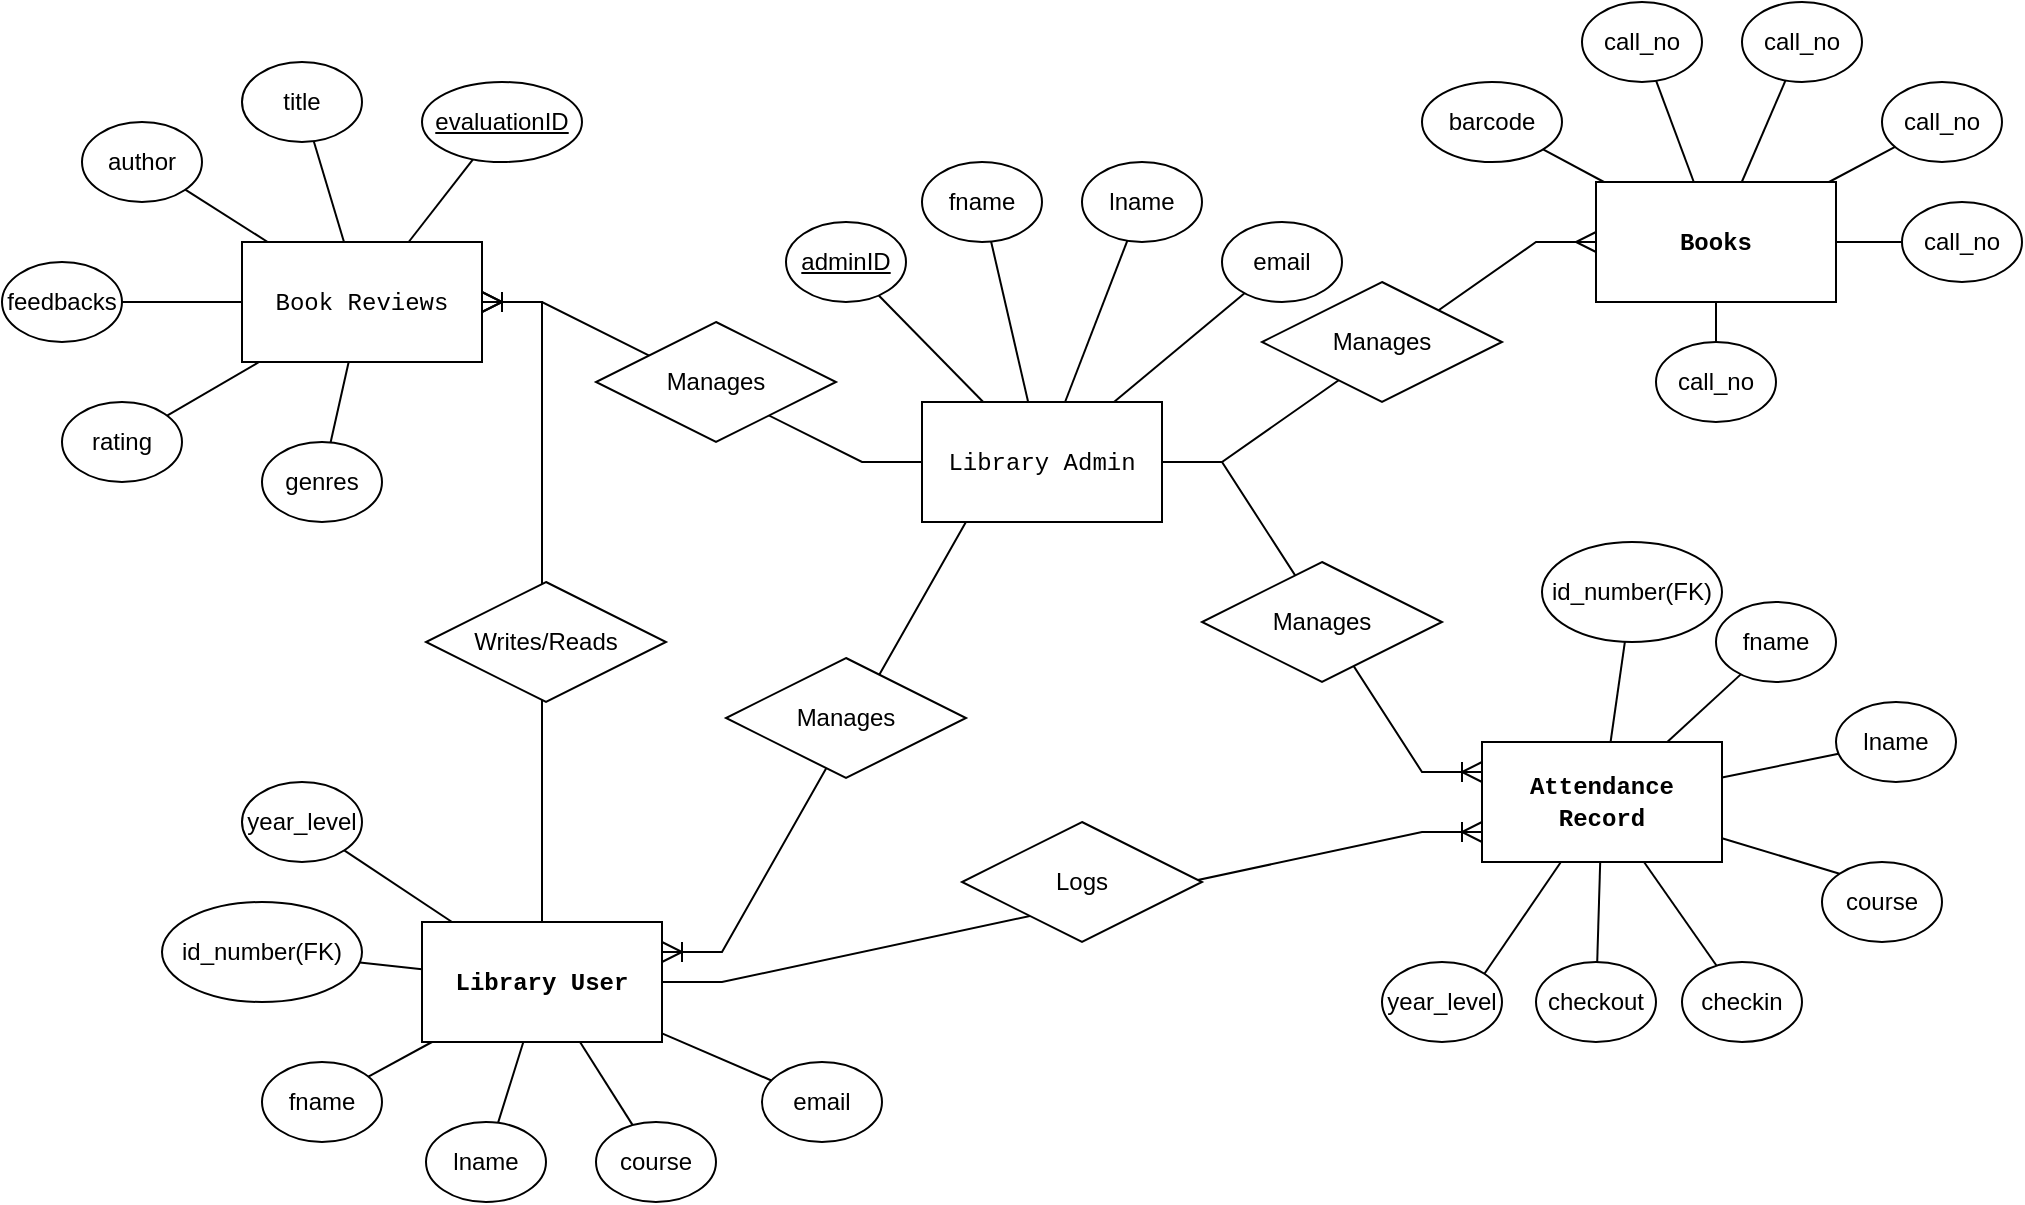 <mxfile version="24.7.16">
  <diagram name="Page-1" id="i-XF6ekM6DVgxCKhCPuY">
    <mxGraphModel dx="1500" dy="975" grid="1" gridSize="10" guides="1" tooltips="1" connect="1" arrows="1" fold="1" page="0" pageScale="1" pageWidth="827" pageHeight="1169" math="0" shadow="0">
      <root>
        <mxCell id="0" />
        <mxCell id="1" parent="0" />
        <mxCell id="FZLOpyLxCf-CLv6O1kn6-4" value="barcode" style="ellipse;whiteSpace=wrap;html=1;" parent="1" vertex="1">
          <mxGeometry x="440" y="-210" width="70" height="40" as="geometry" />
        </mxCell>
        <mxCell id="FZLOpyLxCf-CLv6O1kn6-5" value="call_no" style="ellipse;whiteSpace=wrap;html=1;" parent="1" vertex="1">
          <mxGeometry x="520" y="-250" width="60" height="40" as="geometry" />
        </mxCell>
        <mxCell id="FZLOpyLxCf-CLv6O1kn6-6" value="call_no" style="ellipse;whiteSpace=wrap;html=1;" parent="1" vertex="1">
          <mxGeometry x="600" y="-250" width="60" height="40" as="geometry" />
        </mxCell>
        <mxCell id="FZLOpyLxCf-CLv6O1kn6-7" value="call_no" style="ellipse;whiteSpace=wrap;html=1;" parent="1" vertex="1">
          <mxGeometry x="670" y="-210" width="60" height="40" as="geometry" />
        </mxCell>
        <mxCell id="FZLOpyLxCf-CLv6O1kn6-8" value="call_no" style="ellipse;whiteSpace=wrap;html=1;" parent="1" vertex="1">
          <mxGeometry x="680" y="-150" width="60" height="40" as="geometry" />
        </mxCell>
        <mxCell id="FZLOpyLxCf-CLv6O1kn6-10" value="" style="endArrow=none;html=1;rounded=0;" parent="1" source="FZLOpyLxCf-CLv6O1kn6-4" target="vefGU2Eb_igaSBjP2mFE-45" edge="1">
          <mxGeometry width="50" height="50" relative="1" as="geometry">
            <mxPoint x="550" y="-90" as="sourcePoint" />
            <mxPoint x="600" y="-140" as="targetPoint" />
          </mxGeometry>
        </mxCell>
        <mxCell id="FZLOpyLxCf-CLv6O1kn6-11" value="" style="endArrow=none;html=1;rounded=0;" parent="1" source="FZLOpyLxCf-CLv6O1kn6-5" target="vefGU2Eb_igaSBjP2mFE-45" edge="1">
          <mxGeometry width="50" height="50" relative="1" as="geometry">
            <mxPoint x="513" y="-167" as="sourcePoint" />
            <mxPoint x="544" y="-150" as="targetPoint" />
          </mxGeometry>
        </mxCell>
        <mxCell id="FZLOpyLxCf-CLv6O1kn6-12" value="" style="endArrow=none;html=1;rounded=0;" parent="1" source="FZLOpyLxCf-CLv6O1kn6-6" target="vefGU2Eb_igaSBjP2mFE-45" edge="1">
          <mxGeometry width="50" height="50" relative="1" as="geometry">
            <mxPoint x="567" y="-201" as="sourcePoint" />
            <mxPoint x="586" y="-150" as="targetPoint" />
          </mxGeometry>
        </mxCell>
        <mxCell id="FZLOpyLxCf-CLv6O1kn6-13" value="" style="endArrow=none;html=1;rounded=0;" parent="1" source="vefGU2Eb_igaSBjP2mFE-45" target="FZLOpyLxCf-CLv6O1kn6-7" edge="1">
          <mxGeometry width="50" height="50" relative="1" as="geometry">
            <mxPoint x="632" y="-201" as="sourcePoint" />
            <mxPoint x="610" y="-150" as="targetPoint" />
          </mxGeometry>
        </mxCell>
        <mxCell id="FZLOpyLxCf-CLv6O1kn6-14" value="" style="endArrow=none;html=1;rounded=0;" parent="1" source="vefGU2Eb_igaSBjP2mFE-45" target="FZLOpyLxCf-CLv6O1kn6-8" edge="1">
          <mxGeometry width="50" height="50" relative="1" as="geometry">
            <mxPoint x="654" y="-150" as="sourcePoint" />
            <mxPoint x="687" y="-168" as="targetPoint" />
          </mxGeometry>
        </mxCell>
        <mxCell id="FZLOpyLxCf-CLv6O1kn6-40" value="lname" style="ellipse;whiteSpace=wrap;html=1;" parent="1" vertex="1">
          <mxGeometry x="647" y="100" width="60" height="40" as="geometry" />
        </mxCell>
        <mxCell id="FZLOpyLxCf-CLv6O1kn6-43" value="course" style="ellipse;whiteSpace=wrap;html=1;" parent="1" vertex="1">
          <mxGeometry x="640" y="180" width="60" height="40" as="geometry" />
        </mxCell>
        <mxCell id="vefGU2Eb_igaSBjP2mFE-44" value="&lt;b&gt;&lt;font face=&quot;Courier New&quot;&gt;Attendance Record&lt;/font&gt;&lt;/b&gt;" style="rounded=0;whiteSpace=wrap;html=1;container=0;" parent="1" vertex="1">
          <mxGeometry x="470" y="120" width="120" height="60" as="geometry" />
        </mxCell>
        <mxCell id="vefGU2Eb_igaSBjP2mFE-45" value="&lt;font face=&quot;Courier New&quot;&gt;&lt;b&gt;Books&lt;/b&gt;&lt;/font&gt;" style="rounded=0;whiteSpace=wrap;html=1;container=0;" parent="1" vertex="1">
          <mxGeometry x="527" y="-160" width="120" height="60" as="geometry" />
        </mxCell>
        <mxCell id="vefGU2Eb_igaSBjP2mFE-47" value="" style="edgeStyle=entityRelationEdgeStyle;fontSize=12;html=1;endArrow=ERoneToMany;rounded=0;startSize=8;endSize=8;curved=0;exitX=1;exitY=0.5;exitDx=0;exitDy=0;entryX=0;entryY=0.75;entryDx=0;entryDy=0;" parent="1" source="vefGU2Eb_igaSBjP2mFE-51" target="vefGU2Eb_igaSBjP2mFE-44" edge="1">
          <mxGeometry width="100" height="100" relative="1" as="geometry">
            <mxPoint x="240" y="105" as="sourcePoint" />
            <mxPoint x="380" y="200" as="targetPoint" />
            <Array as="points">
              <mxPoint x="430" y="145" />
              <mxPoint x="350" y="115" />
              <mxPoint x="380" y="205" />
              <mxPoint x="440" y="75" />
              <mxPoint x="420" y="145" />
            </Array>
          </mxGeometry>
        </mxCell>
        <mxCell id="vefGU2Eb_igaSBjP2mFE-48" value="" style="edgeStyle=entityRelationEdgeStyle;fontSize=12;html=1;endArrow=ERoneToMany;rounded=0;startSize=8;endSize=8;curved=0;exitX=1;exitY=0.5;exitDx=0;exitDy=0;entryX=0;entryY=0.25;entryDx=0;entryDy=0;" parent="1" source="vefGU2Eb_igaSBjP2mFE-52" target="vefGU2Eb_igaSBjP2mFE-44" edge="1">
          <mxGeometry width="100" height="100" relative="1" as="geometry">
            <mxPoint x="220" y="120" as="sourcePoint" />
            <mxPoint x="530" y="-40" as="targetPoint" />
            <Array as="points">
              <mxPoint x="500" y="40" />
              <mxPoint x="420" y="10" />
              <mxPoint x="450" y="100" />
              <mxPoint x="510" y="-30" />
              <mxPoint x="490" y="40" />
            </Array>
          </mxGeometry>
        </mxCell>
        <mxCell id="vefGU2Eb_igaSBjP2mFE-49" value="" style="edgeStyle=entityRelationEdgeStyle;fontSize=12;html=1;endArrow=ERmany;rounded=0;strokeColor=default;align=center;verticalAlign=middle;fontFamily=Helvetica;fontColor=default;labelBackgroundColor=default;startSize=8;endSize=8;curved=0;entryX=0;entryY=0.5;entryDx=0;entryDy=0;" parent="1" source="vefGU2Eb_igaSBjP2mFE-52" target="vefGU2Eb_igaSBjP2mFE-45" edge="1">
          <mxGeometry width="100" height="100" relative="1" as="geometry">
            <mxPoint x="220" y="120" as="sourcePoint" />
            <mxPoint x="320" y="20" as="targetPoint" />
          </mxGeometry>
        </mxCell>
        <mxCell id="vefGU2Eb_igaSBjP2mFE-50" value="&lt;font face=&quot;Courier New&quot;&gt;Book Reviews&lt;/font&gt;" style="rounded=0;whiteSpace=wrap;html=1;container=0;" parent="1" vertex="1">
          <mxGeometry x="-150" y="-130" width="120" height="60" as="geometry" />
        </mxCell>
        <mxCell id="vefGU2Eb_igaSBjP2mFE-51" value="&lt;b&gt;&lt;font face=&quot;Courier New&quot;&gt;Library User&lt;/font&gt;&lt;/b&gt;" style="rounded=0;whiteSpace=wrap;html=1;container=0;" parent="1" vertex="1">
          <mxGeometry x="-60" y="210" width="120" height="60" as="geometry" />
        </mxCell>
        <mxCell id="vefGU2Eb_igaSBjP2mFE-52" value="&lt;font face=&quot;Courier New&quot;&gt;Library Admin&lt;/font&gt;" style="rounded=0;whiteSpace=wrap;html=1;container=0;" parent="1" vertex="1">
          <mxGeometry x="190" y="-50" width="120" height="60" as="geometry" />
        </mxCell>
        <mxCell id="vefGU2Eb_igaSBjP2mFE-53" value="" style="edgeStyle=entityRelationEdgeStyle;fontSize=12;html=1;endArrow=ERoneToMany;rounded=1;startSize=8;endSize=8;curved=0;entryX=0.558;entryY=-0.05;entryDx=0;entryDy=0;exitX=0.5;exitY=1;exitDx=0;exitDy=0;entryPerimeter=0;strokeColor=none;" parent="1" source="vefGU2Eb_igaSBjP2mFE-52" target="vefGU2Eb_igaSBjP2mFE-51" edge="1">
          <mxGeometry width="100" height="100" relative="1" as="geometry">
            <mxPoint x="240" y="40" as="sourcePoint" />
            <mxPoint x="450" y="135" as="targetPoint" />
            <Array as="points">
              <mxPoint x="430" y="155" />
              <mxPoint x="350" y="125" />
              <mxPoint x="380" y="215" />
              <mxPoint x="440" y="85" />
              <mxPoint x="420" y="155" />
            </Array>
          </mxGeometry>
        </mxCell>
        <mxCell id="vefGU2Eb_igaSBjP2mFE-54" value="" style="edgeStyle=entityRelationEdgeStyle;fontSize=12;html=1;endArrow=ERoneToMany;rounded=0;startSize=8;endSize=8;curved=0;entryX=1;entryY=0.25;entryDx=0;entryDy=0;exitX=0.433;exitY=1;exitDx=0;exitDy=0;exitPerimeter=0;" parent="1" source="vefGU2Eb_igaSBjP2mFE-52" target="vefGU2Eb_igaSBjP2mFE-51" edge="1">
          <mxGeometry width="100" height="100" relative="1" as="geometry">
            <mxPoint x="230" y="30" as="sourcePoint" />
            <mxPoint x="370" y="55" as="targetPoint" />
            <Array as="points">
              <mxPoint x="350" y="75" />
              <mxPoint x="270" y="45" />
              <mxPoint x="300" y="135" />
              <mxPoint x="360" y="5" />
              <mxPoint x="340" y="75" />
            </Array>
          </mxGeometry>
        </mxCell>
        <mxCell id="vefGU2Eb_igaSBjP2mFE-55" value="" style="edgeStyle=entityRelationEdgeStyle;fontSize=12;html=1;endArrow=ERmany;rounded=0;strokeColor=default;align=center;verticalAlign=middle;fontFamily=Helvetica;fontColor=default;labelBackgroundColor=default;startSize=8;endSize=8;curved=0;exitX=0.75;exitY=0;exitDx=0;exitDy=0;" parent="1" source="vefGU2Eb_igaSBjP2mFE-51" target="vefGU2Eb_igaSBjP2mFE-50" edge="1">
          <mxGeometry width="100" height="100" relative="1" as="geometry">
            <mxPoint x="130" y="160" as="sourcePoint" />
            <mxPoint x="150" y="-50" as="targetPoint" />
            <Array as="points">
              <mxPoint x="120" y="160" />
            </Array>
          </mxGeometry>
        </mxCell>
        <mxCell id="vefGU2Eb_igaSBjP2mFE-56" value="" style="edgeStyle=entityRelationEdgeStyle;fontSize=12;html=1;endArrow=ERoneToMany;rounded=0;strokeColor=default;align=center;verticalAlign=middle;fontFamily=Helvetica;fontColor=default;labelBackgroundColor=default;startSize=8;endSize=8;curved=0;exitX=0;exitY=0.5;exitDx=0;exitDy=0;" parent="1" source="vefGU2Eb_igaSBjP2mFE-52" target="vefGU2Eb_igaSBjP2mFE-50" edge="1">
          <mxGeometry width="100" height="100" relative="1" as="geometry">
            <mxPoint x="210" y="120" as="sourcePoint" />
            <mxPoint x="310" y="20" as="targetPoint" />
          </mxGeometry>
        </mxCell>
        <mxCell id="vefGU2Eb_igaSBjP2mFE-57" value="Writes/Reads" style="shape=rhombus;perimeter=rhombusPerimeter;whiteSpace=wrap;html=1;align=center;fontFamily=Helvetica;fontSize=12;fontColor=default;labelBackgroundColor=default;container=0;" parent="1" vertex="1">
          <mxGeometry x="-58" y="40" width="120" height="60" as="geometry" />
        </mxCell>
        <mxCell id="vefGU2Eb_igaSBjP2mFE-58" value="Manages" style="shape=rhombus;perimeter=rhombusPerimeter;whiteSpace=wrap;html=1;align=center;fontFamily=Helvetica;fontSize=12;fontColor=default;labelBackgroundColor=default;container=0;" parent="1" vertex="1">
          <mxGeometry x="27" y="-90" width="120" height="60" as="geometry" />
        </mxCell>
        <mxCell id="vefGU2Eb_igaSBjP2mFE-59" value="Logs" style="shape=rhombus;perimeter=rhombusPerimeter;whiteSpace=wrap;html=1;align=center;fontFamily=Helvetica;fontSize=12;fontColor=default;labelBackgroundColor=default;container=0;" parent="1" vertex="1">
          <mxGeometry x="210" y="160" width="120" height="60" as="geometry" />
        </mxCell>
        <mxCell id="vefGU2Eb_igaSBjP2mFE-60" value="Manages" style="shape=rhombus;perimeter=rhombusPerimeter;whiteSpace=wrap;html=1;align=center;fontFamily=Helvetica;fontSize=12;fontColor=default;labelBackgroundColor=default;container=0;" parent="1" vertex="1">
          <mxGeometry x="330" y="30" width="120" height="60" as="geometry" />
        </mxCell>
        <mxCell id="vefGU2Eb_igaSBjP2mFE-61" value="Manages" style="shape=rhombus;perimeter=rhombusPerimeter;whiteSpace=wrap;html=1;align=center;fontFamily=Helvetica;fontSize=12;fontColor=default;labelBackgroundColor=default;container=0;" parent="1" vertex="1">
          <mxGeometry x="92" y="78" width="120" height="60" as="geometry" />
        </mxCell>
        <mxCell id="vefGU2Eb_igaSBjP2mFE-62" value="Manages" style="shape=rhombus;perimeter=rhombusPerimeter;whiteSpace=wrap;html=1;align=center;fontFamily=Helvetica;fontSize=12;fontColor=default;labelBackgroundColor=default;container=0;" parent="1" vertex="1">
          <mxGeometry x="360" y="-110" width="120" height="60" as="geometry" />
        </mxCell>
        <mxCell id="FZLOpyLxCf-CLv6O1kn6-9" value="call_no" style="ellipse;whiteSpace=wrap;html=1;" parent="1" vertex="1">
          <mxGeometry x="557" y="-80" width="60" height="40" as="geometry" />
        </mxCell>
        <mxCell id="FZLOpyLxCf-CLv6O1kn6-15" value="" style="endArrow=none;html=1;rounded=0;" parent="1" source="vefGU2Eb_igaSBjP2mFE-45" target="FZLOpyLxCf-CLv6O1kn6-9" edge="1">
          <mxGeometry width="50" height="50" relative="1" as="geometry">
            <mxPoint x="657" y="-120" as="sourcePoint" />
            <mxPoint x="690" y="-120" as="targetPoint" />
          </mxGeometry>
        </mxCell>
        <mxCell id="FZLOpyLxCf-CLv6O1kn6-38" value="id_number(FK)" style="ellipse;whiteSpace=wrap;html=1;" parent="1" vertex="1">
          <mxGeometry x="500" y="20" width="90" height="50" as="geometry" />
        </mxCell>
        <mxCell id="FZLOpyLxCf-CLv6O1kn6-39" value="fname" style="ellipse;whiteSpace=wrap;html=1;" parent="1" vertex="1">
          <mxGeometry x="587" y="50" width="60" height="40" as="geometry" />
        </mxCell>
        <mxCell id="FZLOpyLxCf-CLv6O1kn6-41" value="checkout" style="ellipse;whiteSpace=wrap;html=1;" parent="1" vertex="1">
          <mxGeometry x="497" y="230" width="60" height="40" as="geometry" />
        </mxCell>
        <mxCell id="FZLOpyLxCf-CLv6O1kn6-42" value="checkin" style="ellipse;whiteSpace=wrap;html=1;" parent="1" vertex="1">
          <mxGeometry x="570" y="230" width="60" height="40" as="geometry" />
        </mxCell>
        <mxCell id="FZLOpyLxCf-CLv6O1kn6-96" value="year_level" style="ellipse;whiteSpace=wrap;html=1;" parent="1" vertex="1">
          <mxGeometry x="420" y="230" width="60" height="40" as="geometry" />
        </mxCell>
        <mxCell id="FZLOpyLxCf-CLv6O1kn6-97" value="" style="endArrow=none;html=1;rounded=0;" parent="1" source="vefGU2Eb_igaSBjP2mFE-44" target="FZLOpyLxCf-CLv6O1kn6-38" edge="1">
          <mxGeometry width="50" height="50" relative="1" as="geometry">
            <mxPoint x="520" y="140" as="sourcePoint" />
            <mxPoint x="570" y="90" as="targetPoint" />
          </mxGeometry>
        </mxCell>
        <mxCell id="FZLOpyLxCf-CLv6O1kn6-98" value="" style="endArrow=none;html=1;rounded=0;" parent="1" source="vefGU2Eb_igaSBjP2mFE-44" target="FZLOpyLxCf-CLv6O1kn6-39" edge="1">
          <mxGeometry width="50" height="50" relative="1" as="geometry">
            <mxPoint x="540" y="130" as="sourcePoint" />
            <mxPoint x="540" y="80" as="targetPoint" />
          </mxGeometry>
        </mxCell>
        <mxCell id="FZLOpyLxCf-CLv6O1kn6-99" value="" style="endArrow=none;html=1;rounded=0;" parent="1" source="vefGU2Eb_igaSBjP2mFE-44" target="FZLOpyLxCf-CLv6O1kn6-40" edge="1">
          <mxGeometry width="50" height="50" relative="1" as="geometry">
            <mxPoint x="570" y="140" as="sourcePoint" />
            <mxPoint x="609" y="96" as="targetPoint" />
          </mxGeometry>
        </mxCell>
        <mxCell id="FZLOpyLxCf-CLv6O1kn6-100" value="" style="endArrow=none;html=1;rounded=0;entryX=0;entryY=0;entryDx=0;entryDy=0;" parent="1" source="vefGU2Eb_igaSBjP2mFE-44" target="FZLOpyLxCf-CLv6O1kn6-43" edge="1">
          <mxGeometry width="50" height="50" relative="1" as="geometry">
            <mxPoint x="600" y="148" as="sourcePoint" />
            <mxPoint x="658" y="136" as="targetPoint" />
          </mxGeometry>
        </mxCell>
        <mxCell id="FZLOpyLxCf-CLv6O1kn6-101" value="" style="endArrow=none;html=1;rounded=0;" parent="1" source="vefGU2Eb_igaSBjP2mFE-44" target="FZLOpyLxCf-CLv6O1kn6-42" edge="1">
          <mxGeometry width="50" height="50" relative="1" as="geometry">
            <mxPoint x="600" y="178" as="sourcePoint" />
            <mxPoint x="659" y="196" as="targetPoint" />
          </mxGeometry>
        </mxCell>
        <mxCell id="FZLOpyLxCf-CLv6O1kn6-102" value="" style="endArrow=none;html=1;rounded=0;" parent="1" source="vefGU2Eb_igaSBjP2mFE-44" target="FZLOpyLxCf-CLv6O1kn6-41" edge="1">
          <mxGeometry width="50" height="50" relative="1" as="geometry">
            <mxPoint x="561" y="190" as="sourcePoint" />
            <mxPoint x="597" y="242" as="targetPoint" />
          </mxGeometry>
        </mxCell>
        <mxCell id="FZLOpyLxCf-CLv6O1kn6-103" value="" style="endArrow=none;html=1;rounded=0;entryX=1;entryY=0;entryDx=0;entryDy=0;" parent="1" source="vefGU2Eb_igaSBjP2mFE-44" target="FZLOpyLxCf-CLv6O1kn6-96" edge="1">
          <mxGeometry width="50" height="50" relative="1" as="geometry">
            <mxPoint x="539" y="190" as="sourcePoint" />
            <mxPoint x="538" y="240" as="targetPoint" />
          </mxGeometry>
        </mxCell>
        <mxCell id="FZLOpyLxCf-CLv6O1kn6-104" value="lname" style="ellipse;whiteSpace=wrap;html=1;" parent="1" vertex="1">
          <mxGeometry x="-58" y="310" width="60" height="40" as="geometry" />
        </mxCell>
        <mxCell id="FZLOpyLxCf-CLv6O1kn6-105" value="fname" style="ellipse;whiteSpace=wrap;html=1;" parent="1" vertex="1">
          <mxGeometry x="-140" y="280" width="60" height="40" as="geometry" />
        </mxCell>
        <mxCell id="FZLOpyLxCf-CLv6O1kn6-106" value="course" style="ellipse;whiteSpace=wrap;html=1;" parent="1" vertex="1">
          <mxGeometry x="27" y="310" width="60" height="40" as="geometry" />
        </mxCell>
        <mxCell id="FZLOpyLxCf-CLv6O1kn6-107" value="id_number(FK)" style="ellipse;whiteSpace=wrap;html=1;" parent="1" vertex="1">
          <mxGeometry x="-190" y="200" width="100" height="50" as="geometry" />
        </mxCell>
        <mxCell id="FZLOpyLxCf-CLv6O1kn6-108" value="email" style="ellipse;whiteSpace=wrap;html=1;" parent="1" vertex="1">
          <mxGeometry x="110" y="280" width="60" height="40" as="geometry" />
        </mxCell>
        <mxCell id="FZLOpyLxCf-CLv6O1kn6-109" value="year_level" style="ellipse;whiteSpace=wrap;html=1;" parent="1" vertex="1">
          <mxGeometry x="-150" y="140" width="60" height="40" as="geometry" />
        </mxCell>
        <mxCell id="FZLOpyLxCf-CLv6O1kn6-110" value="" style="endArrow=none;html=1;rounded=0;" parent="1" source="FZLOpyLxCf-CLv6O1kn6-109" target="vefGU2Eb_igaSBjP2mFE-51" edge="1">
          <mxGeometry width="50" height="50" relative="1" as="geometry">
            <mxPoint x="20" y="140" as="sourcePoint" />
            <mxPoint x="70" y="90" as="targetPoint" />
          </mxGeometry>
        </mxCell>
        <mxCell id="FZLOpyLxCf-CLv6O1kn6-111" value="" style="endArrow=none;html=1;rounded=0;" parent="1" source="FZLOpyLxCf-CLv6O1kn6-107" target="vefGU2Eb_igaSBjP2mFE-51" edge="1">
          <mxGeometry width="50" height="50" relative="1" as="geometry">
            <mxPoint x="-89" y="184" as="sourcePoint" />
            <mxPoint x="-35" y="220" as="targetPoint" />
          </mxGeometry>
        </mxCell>
        <mxCell id="FZLOpyLxCf-CLv6O1kn6-112" value="" style="endArrow=none;html=1;rounded=0;" parent="1" source="FZLOpyLxCf-CLv6O1kn6-105" target="vefGU2Eb_igaSBjP2mFE-51" edge="1">
          <mxGeometry width="50" height="50" relative="1" as="geometry">
            <mxPoint x="-80" y="242" as="sourcePoint" />
            <mxPoint x="-50" y="245" as="targetPoint" />
          </mxGeometry>
        </mxCell>
        <mxCell id="FZLOpyLxCf-CLv6O1kn6-113" value="" style="endArrow=none;html=1;rounded=0;" parent="1" source="FZLOpyLxCf-CLv6O1kn6-104" target="vefGU2Eb_igaSBjP2mFE-51" edge="1">
          <mxGeometry width="50" height="50" relative="1" as="geometry">
            <mxPoint x="-77" y="297" as="sourcePoint" />
            <mxPoint x="-45" y="280" as="targetPoint" />
          </mxGeometry>
        </mxCell>
        <mxCell id="FZLOpyLxCf-CLv6O1kn6-114" value="" style="endArrow=none;html=1;rounded=0;" parent="1" source="FZLOpyLxCf-CLv6O1kn6-106" target="vefGU2Eb_igaSBjP2mFE-51" edge="1">
          <mxGeometry width="50" height="50" relative="1" as="geometry">
            <mxPoint x="-12" y="320" as="sourcePoint" />
            <mxPoint x="1" y="280" as="targetPoint" />
          </mxGeometry>
        </mxCell>
        <mxCell id="FZLOpyLxCf-CLv6O1kn6-115" value="" style="endArrow=none;html=1;rounded=0;" parent="1" source="FZLOpyLxCf-CLv6O1kn6-108" target="vefGU2Eb_igaSBjP2mFE-51" edge="1">
          <mxGeometry width="50" height="50" relative="1" as="geometry">
            <mxPoint x="55" y="322" as="sourcePoint" />
            <mxPoint x="29" y="280" as="targetPoint" />
          </mxGeometry>
        </mxCell>
        <mxCell id="FZLOpyLxCf-CLv6O1kn6-116" value="title" style="ellipse;whiteSpace=wrap;html=1;" parent="1" vertex="1">
          <mxGeometry x="-150" y="-220" width="60" height="40" as="geometry" />
        </mxCell>
        <mxCell id="FZLOpyLxCf-CLv6O1kn6-117" value="author" style="ellipse;whiteSpace=wrap;html=1;" parent="1" vertex="1">
          <mxGeometry x="-230" y="-190" width="60" height="40" as="geometry" />
        </mxCell>
        <mxCell id="FZLOpyLxCf-CLv6O1kn6-118" value="feedbacks" style="ellipse;whiteSpace=wrap;html=1;" parent="1" vertex="1">
          <mxGeometry x="-270" y="-120" width="60" height="40" as="geometry" />
        </mxCell>
        <mxCell id="FZLOpyLxCf-CLv6O1kn6-119" value="rating" style="ellipse;whiteSpace=wrap;html=1;" parent="1" vertex="1">
          <mxGeometry x="-240" y="-50" width="60" height="40" as="geometry" />
        </mxCell>
        <mxCell id="FZLOpyLxCf-CLv6O1kn6-120" value="genres" style="ellipse;whiteSpace=wrap;html=1;" parent="1" vertex="1">
          <mxGeometry x="-140" y="-30" width="60" height="40" as="geometry" />
        </mxCell>
        <mxCell id="FZLOpyLxCf-CLv6O1kn6-121" value="&lt;u&gt;evaluationID&lt;/u&gt;" style="ellipse;whiteSpace=wrap;html=1;" parent="1" vertex="1">
          <mxGeometry x="-60" y="-210" width="80" height="40" as="geometry" />
        </mxCell>
        <mxCell id="FZLOpyLxCf-CLv6O1kn6-122" value="" style="endArrow=none;html=1;rounded=0;" parent="1" source="FZLOpyLxCf-CLv6O1kn6-120" target="vefGU2Eb_igaSBjP2mFE-50" edge="1">
          <mxGeometry width="50" height="50" relative="1" as="geometry">
            <mxPoint x="-100" y="-30" as="sourcePoint" />
            <mxPoint x="-50" y="-80" as="targetPoint" />
          </mxGeometry>
        </mxCell>
        <mxCell id="FZLOpyLxCf-CLv6O1kn6-123" value="" style="endArrow=none;html=1;rounded=0;" parent="1" source="FZLOpyLxCf-CLv6O1kn6-119" target="vefGU2Eb_igaSBjP2mFE-50" edge="1">
          <mxGeometry width="50" height="50" relative="1" as="geometry">
            <mxPoint x="-96" y="-20" as="sourcePoint" />
            <mxPoint x="-87" y="-60" as="targetPoint" />
          </mxGeometry>
        </mxCell>
        <mxCell id="FZLOpyLxCf-CLv6O1kn6-124" value="" style="endArrow=none;html=1;rounded=0;" parent="1" source="FZLOpyLxCf-CLv6O1kn6-118" target="vefGU2Eb_igaSBjP2mFE-50" edge="1">
          <mxGeometry width="50" height="50" relative="1" as="geometry">
            <mxPoint x="-178" y="-33" as="sourcePoint" />
            <mxPoint x="-131" y="-60" as="targetPoint" />
          </mxGeometry>
        </mxCell>
        <mxCell id="FZLOpyLxCf-CLv6O1kn6-125" value="" style="endArrow=none;html=1;rounded=0;" parent="1" source="FZLOpyLxCf-CLv6O1kn6-117" target="vefGU2Eb_igaSBjP2mFE-50" edge="1">
          <mxGeometry width="50" height="50" relative="1" as="geometry">
            <mxPoint x="-200" y="-90" as="sourcePoint" />
            <mxPoint x="-140" y="-90" as="targetPoint" />
          </mxGeometry>
        </mxCell>
        <mxCell id="FZLOpyLxCf-CLv6O1kn6-126" value="" style="endArrow=none;html=1;rounded=0;" parent="1" source="FZLOpyLxCf-CLv6O1kn6-116" target="vefGU2Eb_igaSBjP2mFE-50" edge="1">
          <mxGeometry width="50" height="50" relative="1" as="geometry">
            <mxPoint x="-168" y="-146" as="sourcePoint" />
            <mxPoint x="-127" y="-120" as="targetPoint" />
          </mxGeometry>
        </mxCell>
        <mxCell id="FZLOpyLxCf-CLv6O1kn6-127" value="" style="endArrow=none;html=1;rounded=0;" parent="1" source="vefGU2Eb_igaSBjP2mFE-50" target="FZLOpyLxCf-CLv6O1kn6-121" edge="1">
          <mxGeometry width="50" height="50" relative="1" as="geometry">
            <mxPoint x="-104" y="-170" as="sourcePoint" />
            <mxPoint x="-89" y="-120" as="targetPoint" />
          </mxGeometry>
        </mxCell>
        <mxCell id="FZLOpyLxCf-CLv6O1kn6-129" value="&lt;u&gt;adminID&lt;/u&gt;" style="ellipse;whiteSpace=wrap;html=1;" parent="1" vertex="1">
          <mxGeometry x="122" y="-140" width="60" height="40" as="geometry" />
        </mxCell>
        <mxCell id="FZLOpyLxCf-CLv6O1kn6-130" value="fname" style="ellipse;whiteSpace=wrap;html=1;" parent="1" vertex="1">
          <mxGeometry x="190" y="-170" width="60" height="40" as="geometry" />
        </mxCell>
        <mxCell id="FZLOpyLxCf-CLv6O1kn6-131" value="lname" style="ellipse;whiteSpace=wrap;html=1;" parent="1" vertex="1">
          <mxGeometry x="270" y="-170" width="60" height="40" as="geometry" />
        </mxCell>
        <mxCell id="FZLOpyLxCf-CLv6O1kn6-132" value="email" style="ellipse;whiteSpace=wrap;html=1;" parent="1" vertex="1">
          <mxGeometry x="340" y="-140" width="60" height="40" as="geometry" />
        </mxCell>
        <mxCell id="FZLOpyLxCf-CLv6O1kn6-134" value="" style="endArrow=none;html=1;rounded=0;" parent="1" source="FZLOpyLxCf-CLv6O1kn6-129" target="vefGU2Eb_igaSBjP2mFE-52" edge="1">
          <mxGeometry width="50" height="50" relative="1" as="geometry">
            <mxPoint x="300" y="10" as="sourcePoint" />
            <mxPoint x="350" y="-40" as="targetPoint" />
          </mxGeometry>
        </mxCell>
        <mxCell id="FZLOpyLxCf-CLv6O1kn6-135" value="" style="endArrow=none;html=1;rounded=0;" parent="1" source="FZLOpyLxCf-CLv6O1kn6-130" target="vefGU2Eb_igaSBjP2mFE-52" edge="1">
          <mxGeometry width="50" height="50" relative="1" as="geometry">
            <mxPoint x="178" y="-93" as="sourcePoint" />
            <mxPoint x="231" y="-40" as="targetPoint" />
          </mxGeometry>
        </mxCell>
        <mxCell id="FZLOpyLxCf-CLv6O1kn6-136" value="" style="endArrow=none;html=1;rounded=0;" parent="1" source="FZLOpyLxCf-CLv6O1kn6-131" target="vefGU2Eb_igaSBjP2mFE-52" edge="1">
          <mxGeometry width="50" height="50" relative="1" as="geometry">
            <mxPoint x="235" y="-120" as="sourcePoint" />
            <mxPoint x="253" y="-40" as="targetPoint" />
          </mxGeometry>
        </mxCell>
        <mxCell id="FZLOpyLxCf-CLv6O1kn6-137" value="" style="endArrow=none;html=1;rounded=0;" parent="1" source="FZLOpyLxCf-CLv6O1kn6-132" target="vefGU2Eb_igaSBjP2mFE-52" edge="1">
          <mxGeometry width="50" height="50" relative="1" as="geometry">
            <mxPoint x="303" y="-121" as="sourcePoint" />
            <mxPoint x="272" y="-40" as="targetPoint" />
          </mxGeometry>
        </mxCell>
      </root>
    </mxGraphModel>
  </diagram>
</mxfile>
